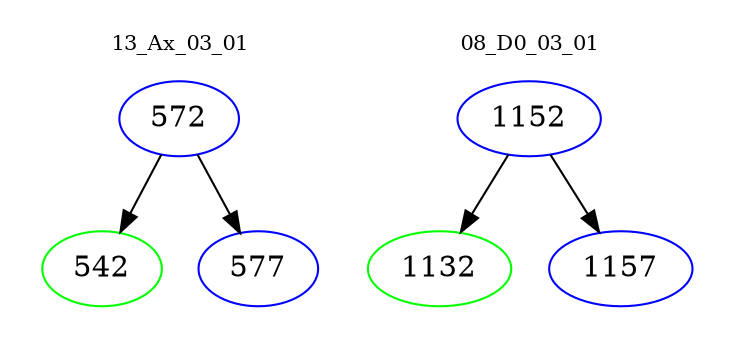 digraph{
subgraph cluster_0 {
color = white
label = "13_Ax_03_01";
fontsize=10;
T0_572 [label="572", color="blue"]
T0_572 -> T0_542 [color="black"]
T0_542 [label="542", color="green"]
T0_572 -> T0_577 [color="black"]
T0_577 [label="577", color="blue"]
}
subgraph cluster_1 {
color = white
label = "08_D0_03_01";
fontsize=10;
T1_1152 [label="1152", color="blue"]
T1_1152 -> T1_1132 [color="black"]
T1_1132 [label="1132", color="green"]
T1_1152 -> T1_1157 [color="black"]
T1_1157 [label="1157", color="blue"]
}
}
